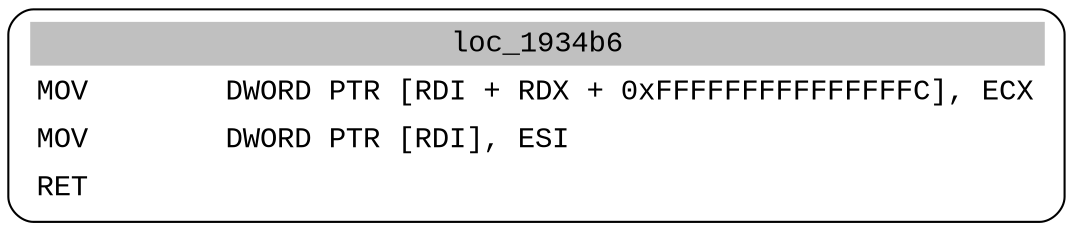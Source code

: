 digraph asm_graph {
1941 [
shape="Mrecord" fontname="Courier New"label =<<table border="0" cellborder="0" cellpadding="3"><tr><td align="center" colspan="2" bgcolor="grey">loc_1934b6</td></tr><tr><td align="left">MOV        DWORD PTR [RDI + RDX + 0xFFFFFFFFFFFFFFFC], ECX</td></tr><tr><td align="left">MOV        DWORD PTR [RDI], ESI</td></tr><tr><td align="left">RET        </td></tr></table>> ];
}